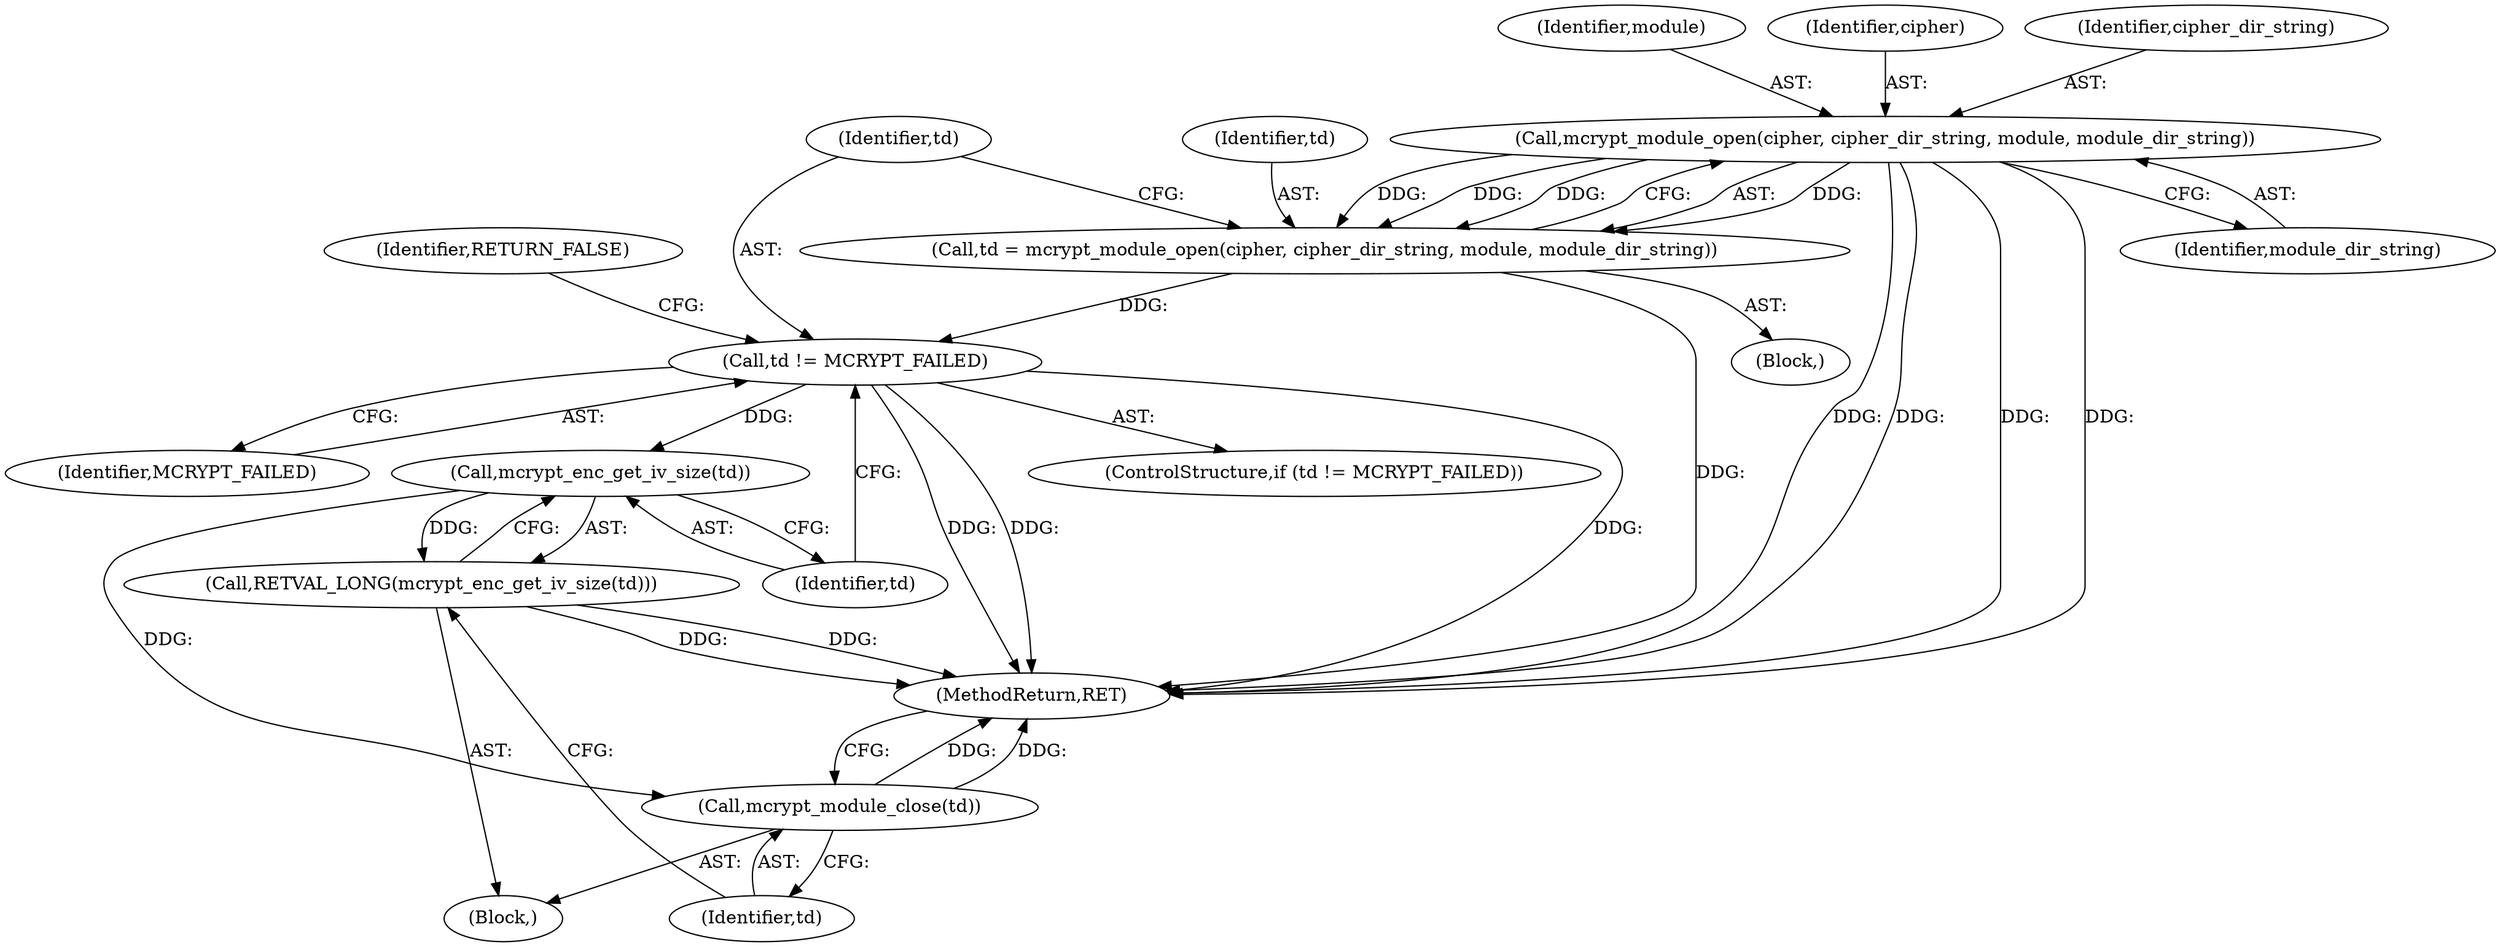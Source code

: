 digraph "0_php-src_6c5211a0cef0cc2854eaa387e0eb036e012904d0?w=1_15@API" {
"1000114" [label="(Call,mcrypt_module_open(cipher, cipher_dir_string, module, module_dir_string))"];
"1000112" [label="(Call,td = mcrypt_module_open(cipher, cipher_dir_string, module, module_dir_string))"];
"1000120" [label="(Call,td != MCRYPT_FAILED)"];
"1000125" [label="(Call,mcrypt_enc_get_iv_size(td))"];
"1000124" [label="(Call,RETVAL_LONG(mcrypt_enc_get_iv_size(td)))"];
"1000127" [label="(Call,mcrypt_module_close(td))"];
"1000127" [label="(Call,mcrypt_module_close(td))"];
"1000114" [label="(Call,mcrypt_module_open(cipher, cipher_dir_string, module, module_dir_string))"];
"1000132" [label="(MethodReturn,RET)"];
"1000113" [label="(Identifier,td)"];
"1000117" [label="(Identifier,module)"];
"1000120" [label="(Call,td != MCRYPT_FAILED)"];
"1000119" [label="(ControlStructure,if (td != MCRYPT_FAILED))"];
"1000122" [label="(Identifier,MCRYPT_FAILED)"];
"1000128" [label="(Identifier,td)"];
"1000121" [label="(Identifier,td)"];
"1000126" [label="(Identifier,td)"];
"1000125" [label="(Call,mcrypt_enc_get_iv_size(td))"];
"1000102" [label="(Block,)"];
"1000124" [label="(Call,RETVAL_LONG(mcrypt_enc_get_iv_size(td)))"];
"1000115" [label="(Identifier,cipher)"];
"1000123" [label="(Block,)"];
"1000116" [label="(Identifier,cipher_dir_string)"];
"1000118" [label="(Identifier,module_dir_string)"];
"1000112" [label="(Call,td = mcrypt_module_open(cipher, cipher_dir_string, module, module_dir_string))"];
"1000131" [label="(Identifier,RETURN_FALSE)"];
"1000114" -> "1000112"  [label="AST: "];
"1000114" -> "1000118"  [label="CFG: "];
"1000115" -> "1000114"  [label="AST: "];
"1000116" -> "1000114"  [label="AST: "];
"1000117" -> "1000114"  [label="AST: "];
"1000118" -> "1000114"  [label="AST: "];
"1000112" -> "1000114"  [label="CFG: "];
"1000114" -> "1000132"  [label="DDG: "];
"1000114" -> "1000132"  [label="DDG: "];
"1000114" -> "1000132"  [label="DDG: "];
"1000114" -> "1000132"  [label="DDG: "];
"1000114" -> "1000112"  [label="DDG: "];
"1000114" -> "1000112"  [label="DDG: "];
"1000114" -> "1000112"  [label="DDG: "];
"1000114" -> "1000112"  [label="DDG: "];
"1000112" -> "1000102"  [label="AST: "];
"1000113" -> "1000112"  [label="AST: "];
"1000121" -> "1000112"  [label="CFG: "];
"1000112" -> "1000132"  [label="DDG: "];
"1000112" -> "1000120"  [label="DDG: "];
"1000120" -> "1000119"  [label="AST: "];
"1000120" -> "1000122"  [label="CFG: "];
"1000121" -> "1000120"  [label="AST: "];
"1000122" -> "1000120"  [label="AST: "];
"1000126" -> "1000120"  [label="CFG: "];
"1000131" -> "1000120"  [label="CFG: "];
"1000120" -> "1000132"  [label="DDG: "];
"1000120" -> "1000132"  [label="DDG: "];
"1000120" -> "1000132"  [label="DDG: "];
"1000120" -> "1000125"  [label="DDG: "];
"1000125" -> "1000124"  [label="AST: "];
"1000125" -> "1000126"  [label="CFG: "];
"1000126" -> "1000125"  [label="AST: "];
"1000124" -> "1000125"  [label="CFG: "];
"1000125" -> "1000124"  [label="DDG: "];
"1000125" -> "1000127"  [label="DDG: "];
"1000124" -> "1000123"  [label="AST: "];
"1000128" -> "1000124"  [label="CFG: "];
"1000124" -> "1000132"  [label="DDG: "];
"1000124" -> "1000132"  [label="DDG: "];
"1000127" -> "1000123"  [label="AST: "];
"1000127" -> "1000128"  [label="CFG: "];
"1000128" -> "1000127"  [label="AST: "];
"1000132" -> "1000127"  [label="CFG: "];
"1000127" -> "1000132"  [label="DDG: "];
"1000127" -> "1000132"  [label="DDG: "];
}

